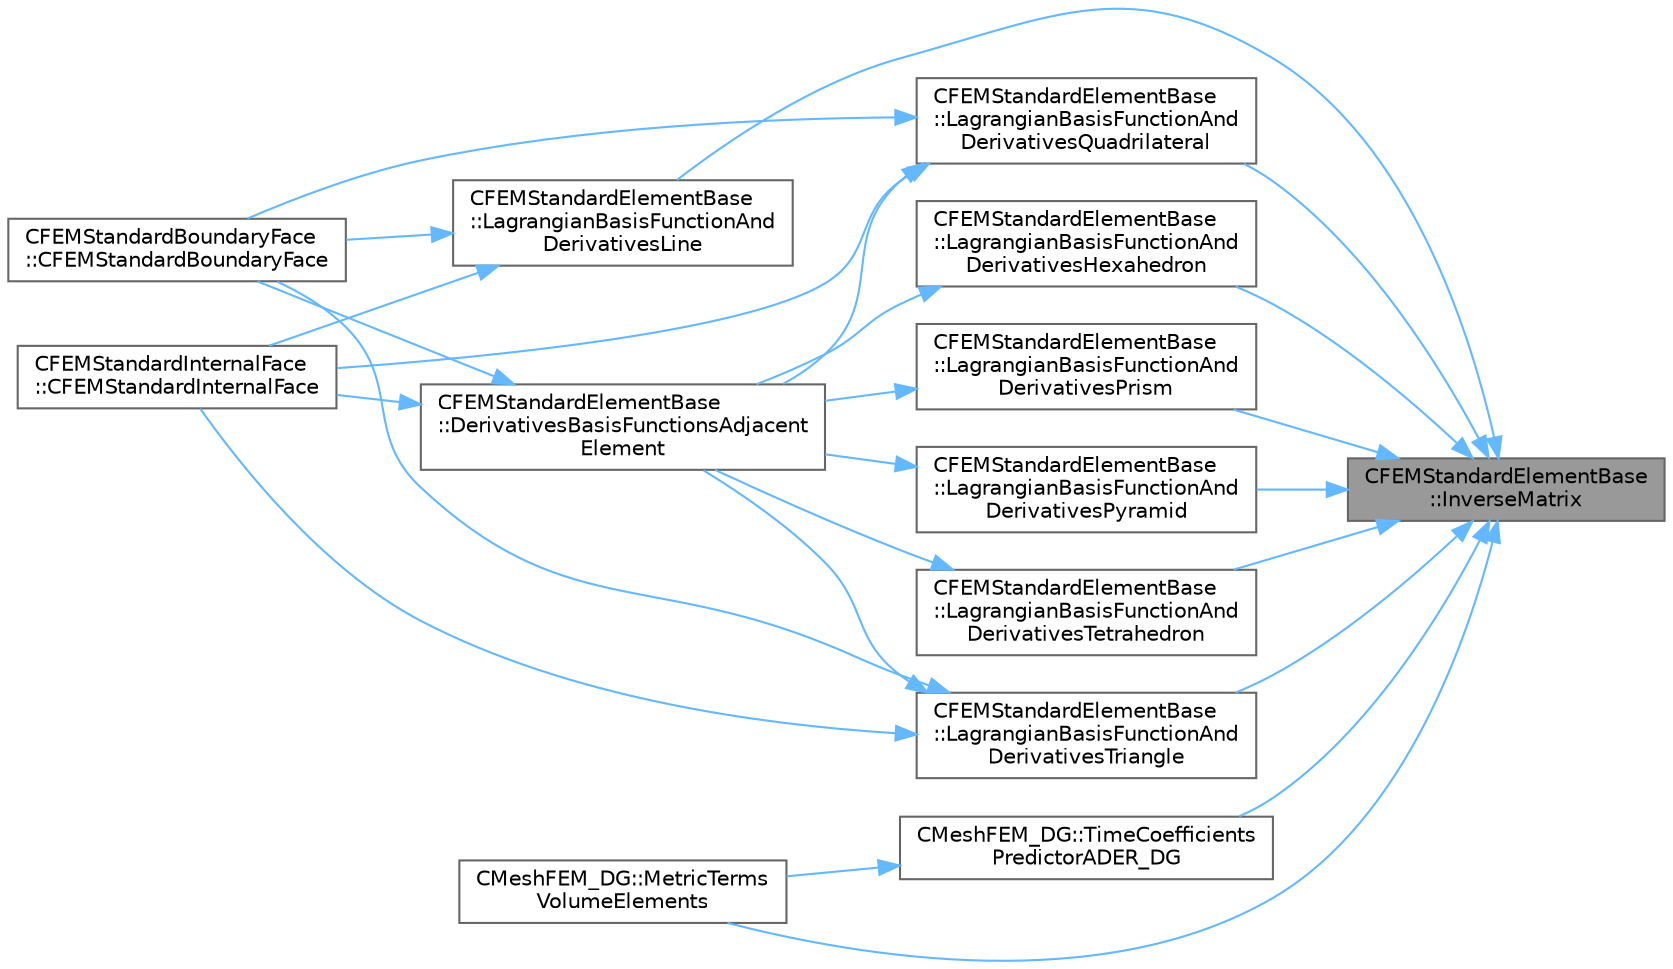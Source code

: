 digraph "CFEMStandardElementBase::InverseMatrix"
{
 // LATEX_PDF_SIZE
  bgcolor="transparent";
  edge [fontname=Helvetica,fontsize=10,labelfontname=Helvetica,labelfontsize=10];
  node [fontname=Helvetica,fontsize=10,shape=box,height=0.2,width=0.4];
  rankdir="RL";
  Node1 [id="Node000001",label="CFEMStandardElementBase\l::InverseMatrix",height=0.2,width=0.4,color="gray40", fillcolor="grey60", style="filled", fontcolor="black",tooltip="Static function, which computes the inverse of the given square matrix."];
  Node1 -> Node2 [id="edge1_Node000001_Node000002",dir="back",color="steelblue1",style="solid",tooltip=" "];
  Node2 [id="Node000002",label="CFEMStandardElementBase\l::LagrangianBasisFunctionAnd\lDerivativesHexahedron",height=0.2,width=0.4,color="grey40", fillcolor="white", style="filled",URL="$classCFEMStandardElementBase.html#aba915fde80de871ac0aea50daace9c36",tooltip="Function, which determines the values of the Lagrangian interpolation functions and its derivatives i..."];
  Node2 -> Node3 [id="edge2_Node000002_Node000003",dir="back",color="steelblue1",style="solid",tooltip=" "];
  Node3 [id="Node000003",label="CFEMStandardElementBase\l::DerivativesBasisFunctionsAdjacent\lElement",height=0.2,width=0.4,color="grey40", fillcolor="white", style="filled",URL="$classCFEMStandardElementBase.html#afb1cec3d091753fa80105767654594e4",tooltip="Function, which computes the values of the derivatives of the basis functions of the adjacent element..."];
  Node3 -> Node4 [id="edge3_Node000003_Node000004",dir="back",color="steelblue1",style="solid",tooltip=" "];
  Node4 [id="Node000004",label="CFEMStandardBoundaryFace\l::CFEMStandardBoundaryFace",height=0.2,width=0.4,color="grey40", fillcolor="white", style="filled",URL="$classCFEMStandardBoundaryFace.html#a5a92fa174c37322a3ebd640d12ab8b3b",tooltip="Alternative constructor."];
  Node3 -> Node5 [id="edge4_Node000003_Node000005",dir="back",color="steelblue1",style="solid",tooltip=" "];
  Node5 [id="Node000005",label="CFEMStandardInternalFace\l::CFEMStandardInternalFace",height=0.2,width=0.4,color="grey40", fillcolor="white", style="filled",URL="$classCFEMStandardInternalFace.html#a03fc34bc2e61074ab778a30b940fb634",tooltip="Alternative constructor."];
  Node1 -> Node6 [id="edge5_Node000001_Node000006",dir="back",color="steelblue1",style="solid",tooltip=" "];
  Node6 [id="Node000006",label="CFEMStandardElementBase\l::LagrangianBasisFunctionAnd\lDerivativesLine",height=0.2,width=0.4,color="grey40", fillcolor="white", style="filled",URL="$classCFEMStandardElementBase.html#abe2839ae5c0b57a17bb0b01e49a48f92",tooltip="Function, which determines the values of the Lagrangian interpolation functions and its derivatives i..."];
  Node6 -> Node4 [id="edge6_Node000006_Node000004",dir="back",color="steelblue1",style="solid",tooltip=" "];
  Node6 -> Node5 [id="edge7_Node000006_Node000005",dir="back",color="steelblue1",style="solid",tooltip=" "];
  Node1 -> Node7 [id="edge8_Node000001_Node000007",dir="back",color="steelblue1",style="solid",tooltip=" "];
  Node7 [id="Node000007",label="CFEMStandardElementBase\l::LagrangianBasisFunctionAnd\lDerivativesPrism",height=0.2,width=0.4,color="grey40", fillcolor="white", style="filled",URL="$classCFEMStandardElementBase.html#a7f8b3dd0dde419052b81e823d9f82de3",tooltip="Function, which determines the values of the Lagrangian interpolation functions and its derivatives i..."];
  Node7 -> Node3 [id="edge9_Node000007_Node000003",dir="back",color="steelblue1",style="solid",tooltip=" "];
  Node1 -> Node8 [id="edge10_Node000001_Node000008",dir="back",color="steelblue1",style="solid",tooltip=" "];
  Node8 [id="Node000008",label="CFEMStandardElementBase\l::LagrangianBasisFunctionAnd\lDerivativesPyramid",height=0.2,width=0.4,color="grey40", fillcolor="white", style="filled",URL="$classCFEMStandardElementBase.html#a8dcc95662276875b64e3351b9c67b00b",tooltip="Function, which determines the values of the Lagrangian interpolation functions and its derivatives i..."];
  Node8 -> Node3 [id="edge11_Node000008_Node000003",dir="back",color="steelblue1",style="solid",tooltip=" "];
  Node1 -> Node9 [id="edge12_Node000001_Node000009",dir="back",color="steelblue1",style="solid",tooltip=" "];
  Node9 [id="Node000009",label="CFEMStandardElementBase\l::LagrangianBasisFunctionAnd\lDerivativesQuadrilateral",height=0.2,width=0.4,color="grey40", fillcolor="white", style="filled",URL="$classCFEMStandardElementBase.html#a876f6b9195c5376d47ca1450a9c2b664",tooltip="Function, which determines the values of the Lagrangian interpolation functions and its derivatives i..."];
  Node9 -> Node4 [id="edge13_Node000009_Node000004",dir="back",color="steelblue1",style="solid",tooltip=" "];
  Node9 -> Node5 [id="edge14_Node000009_Node000005",dir="back",color="steelblue1",style="solid",tooltip=" "];
  Node9 -> Node3 [id="edge15_Node000009_Node000003",dir="back",color="steelblue1",style="solid",tooltip=" "];
  Node1 -> Node10 [id="edge16_Node000001_Node000010",dir="back",color="steelblue1",style="solid",tooltip=" "];
  Node10 [id="Node000010",label="CFEMStandardElementBase\l::LagrangianBasisFunctionAnd\lDerivativesTetrahedron",height=0.2,width=0.4,color="grey40", fillcolor="white", style="filled",URL="$classCFEMStandardElementBase.html#a20b0b111554e7d2d26ab4c69d2cfd885",tooltip="Function, which determines the values of the Lagrangian interpolation functions and its derivatives i..."];
  Node10 -> Node3 [id="edge17_Node000010_Node000003",dir="back",color="steelblue1",style="solid",tooltip=" "];
  Node1 -> Node11 [id="edge18_Node000001_Node000011",dir="back",color="steelblue1",style="solid",tooltip=" "];
  Node11 [id="Node000011",label="CFEMStandardElementBase\l::LagrangianBasisFunctionAnd\lDerivativesTriangle",height=0.2,width=0.4,color="grey40", fillcolor="white", style="filled",URL="$classCFEMStandardElementBase.html#a993b94d96ead4d2edb50d4c529104ee6",tooltip="Function, which determines the values of the Lagrangian interpolation functions and its derivatives i..."];
  Node11 -> Node4 [id="edge19_Node000011_Node000004",dir="back",color="steelblue1",style="solid",tooltip=" "];
  Node11 -> Node5 [id="edge20_Node000011_Node000005",dir="back",color="steelblue1",style="solid",tooltip=" "];
  Node11 -> Node3 [id="edge21_Node000011_Node000003",dir="back",color="steelblue1",style="solid",tooltip=" "];
  Node1 -> Node12 [id="edge22_Node000001_Node000012",dir="back",color="steelblue1",style="solid",tooltip=" "];
  Node12 [id="Node000012",label="CMeshFEM_DG::MetricTerms\lVolumeElements",height=0.2,width=0.4,color="grey40", fillcolor="white", style="filled",URL="$classCMeshFEM__DG.html#a4f30fa4373463f802c8d6f685c837263",tooltip="Function, which computes the metric terms of the volume elements."];
  Node1 -> Node13 [id="edge23_Node000001_Node000013",dir="back",color="steelblue1",style="solid",tooltip=" "];
  Node13 [id="Node000013",label="CMeshFEM_DG::TimeCoefficients\lPredictorADER_DG",height=0.2,width=0.4,color="grey40", fillcolor="white", style="filled",URL="$classCMeshFEM__DG.html#a99d173245492ca71a355d4c40b40b306",tooltip="Function, which computes the time coefficients for the ADER-DG predictor step."];
  Node13 -> Node12 [id="edge24_Node000013_Node000012",dir="back",color="steelblue1",style="solid",tooltip=" "];
}
